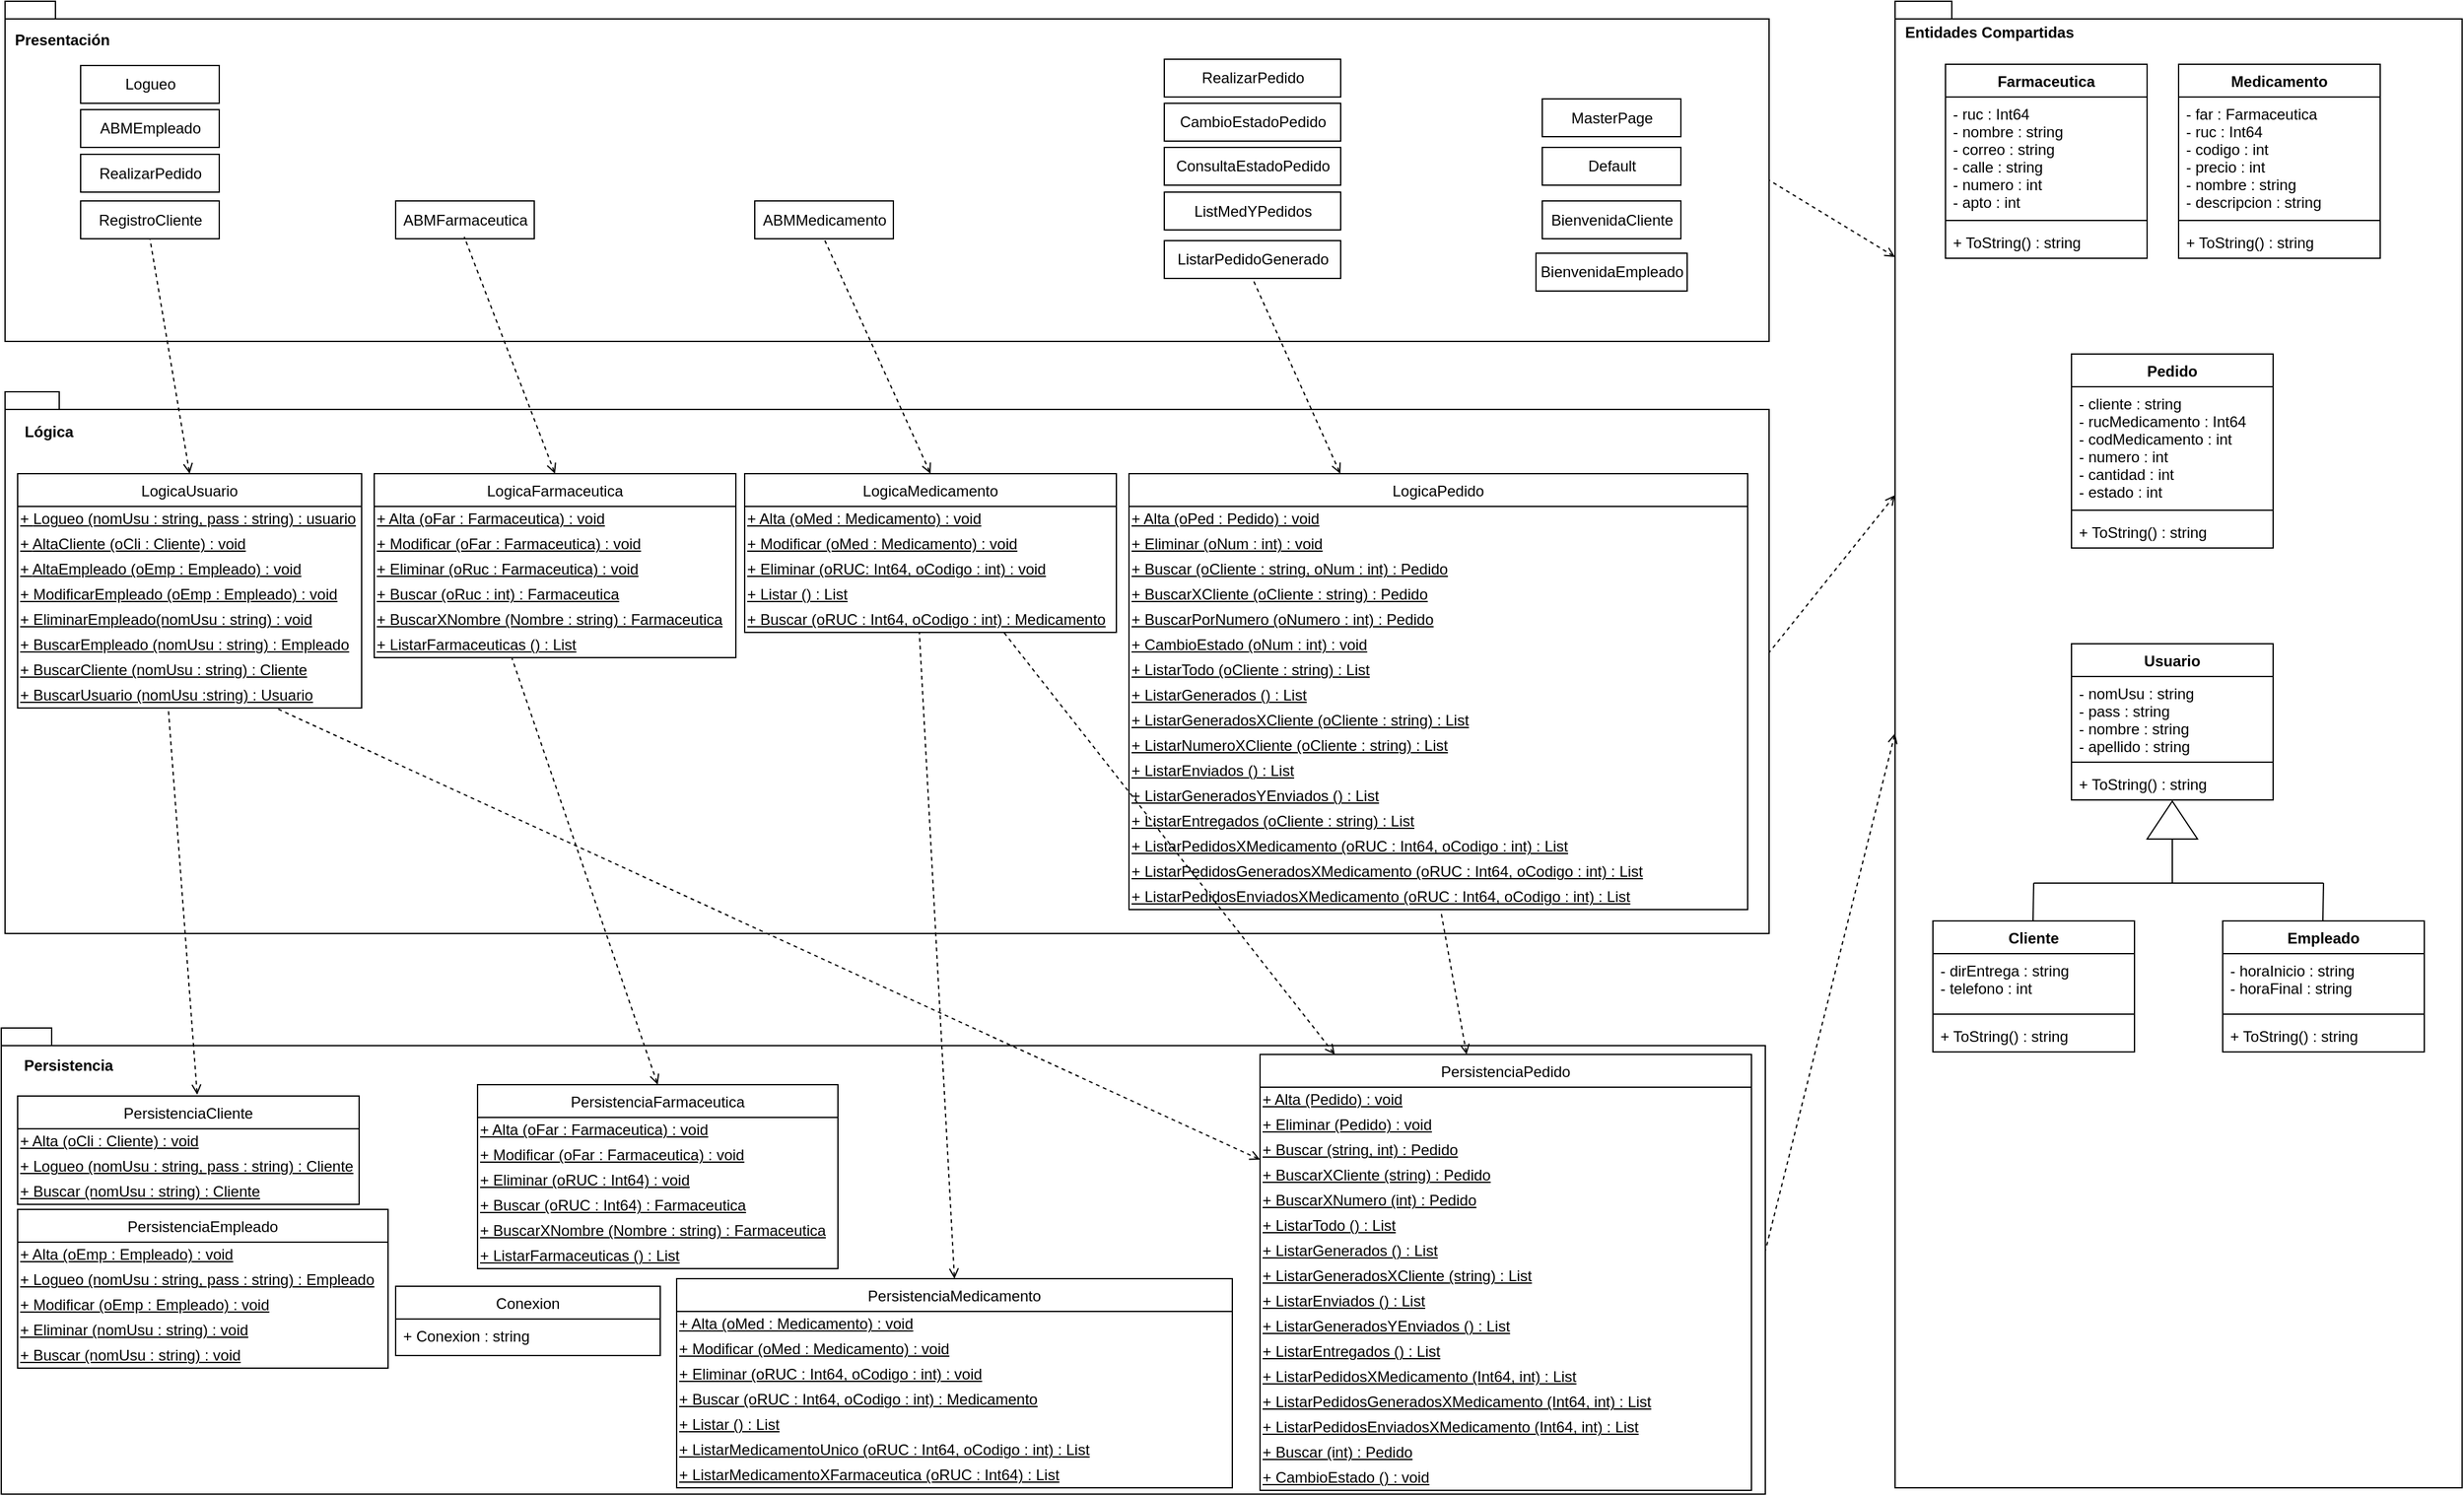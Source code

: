 <mxfile version="13.3.9" type="device"><diagram id="mXASsuXOVE4GkQhcTC8a" name="Page-1"><mxGraphModel dx="677" dy="404" grid="0" gridSize="10" guides="1" tooltips="1" connect="1" arrows="1" fold="1" page="0" pageScale="1" pageWidth="827" pageHeight="1169" math="0" shadow="0"><root><mxCell id="0"/><mxCell id="1" parent="0"/><object label="" id="qWixH5LPqhUefwAfFPhi-1"><mxCell style="shape=folder;fontStyle=1;spacingTop=10;tabWidth=40;tabHeight=14;tabPosition=left;html=1;" vertex="1" parent="1"><mxGeometry x="1843" y="360" width="450" height="1180" as="geometry"/></mxCell></object><mxCell id="qWixH5LPqhUefwAfFPhi-2" value="Farmaceutica" style="swimlane;fontStyle=1;align=center;verticalAlign=top;childLayout=stackLayout;horizontal=1;startSize=26;horizontalStack=0;resizeParent=1;resizeParentMax=0;resizeLast=0;collapsible=1;marginBottom=0;" vertex="1" parent="1"><mxGeometry x="1883" y="410" width="160" height="154" as="geometry"/></mxCell><mxCell id="qWixH5LPqhUefwAfFPhi-3" value="- ruc : Int64&#10;- nombre : string&#10;- correo : string&#10;- calle : string&#10;- numero : int&#10;- apto : int" style="text;strokeColor=none;fillColor=none;align=left;verticalAlign=top;spacingLeft=4;spacingRight=4;overflow=hidden;rotatable=0;points=[[0,0.5],[1,0.5]];portConstraint=eastwest;" vertex="1" parent="qWixH5LPqhUefwAfFPhi-2"><mxGeometry y="26" width="160" height="94" as="geometry"/></mxCell><mxCell id="qWixH5LPqhUefwAfFPhi-4" value="" style="line;strokeWidth=1;fillColor=none;align=left;verticalAlign=middle;spacingTop=-1;spacingLeft=3;spacingRight=3;rotatable=0;labelPosition=right;points=[];portConstraint=eastwest;" vertex="1" parent="qWixH5LPqhUefwAfFPhi-2"><mxGeometry y="120" width="160" height="8" as="geometry"/></mxCell><mxCell id="qWixH5LPqhUefwAfFPhi-5" value="+ ToString() : string" style="text;strokeColor=none;fillColor=none;align=left;verticalAlign=top;spacingLeft=4;spacingRight=4;overflow=hidden;rotatable=0;points=[[0,0.5],[1,0.5]];portConstraint=eastwest;" vertex="1" parent="qWixH5LPqhUefwAfFPhi-2"><mxGeometry y="128" width="160" height="26" as="geometry"/></mxCell><mxCell id="qWixH5LPqhUefwAfFPhi-6" value="Medicamento" style="swimlane;fontStyle=1;align=center;verticalAlign=top;childLayout=stackLayout;horizontal=1;startSize=26;horizontalStack=0;resizeParent=1;resizeParentMax=0;resizeLast=0;collapsible=1;marginBottom=0;" vertex="1" parent="1"><mxGeometry x="2068" y="410" width="160" height="154" as="geometry"/></mxCell><mxCell id="qWixH5LPqhUefwAfFPhi-7" value="- far : Farmaceutica&#10;- ruc : Int64&#10;- codigo : int&#10;- precio : int&#10;- nombre : string&#10;- descripcion : string" style="text;strokeColor=none;fillColor=none;align=left;verticalAlign=top;spacingLeft=4;spacingRight=4;overflow=hidden;rotatable=0;points=[[0,0.5],[1,0.5]];portConstraint=eastwest;" vertex="1" parent="qWixH5LPqhUefwAfFPhi-6"><mxGeometry y="26" width="160" height="94" as="geometry"/></mxCell><mxCell id="qWixH5LPqhUefwAfFPhi-8" value="" style="line;strokeWidth=1;fillColor=none;align=left;verticalAlign=middle;spacingTop=-1;spacingLeft=3;spacingRight=3;rotatable=0;labelPosition=right;points=[];portConstraint=eastwest;" vertex="1" parent="qWixH5LPqhUefwAfFPhi-6"><mxGeometry y="120" width="160" height="8" as="geometry"/></mxCell><mxCell id="qWixH5LPqhUefwAfFPhi-9" value="+ ToString() : string" style="text;strokeColor=none;fillColor=none;align=left;verticalAlign=top;spacingLeft=4;spacingRight=4;overflow=hidden;rotatable=0;points=[[0,0.5],[1,0.5]];portConstraint=eastwest;" vertex="1" parent="qWixH5LPqhUefwAfFPhi-6"><mxGeometry y="128" width="160" height="26" as="geometry"/></mxCell><mxCell id="qWixH5LPqhUefwAfFPhi-10" value="Pedido" style="swimlane;fontStyle=1;align=center;verticalAlign=top;childLayout=stackLayout;horizontal=1;startSize=26;horizontalStack=0;resizeParent=1;resizeParentMax=0;resizeLast=0;collapsible=1;marginBottom=0;" vertex="1" parent="1"><mxGeometry x="1983" y="640" width="160" height="154" as="geometry"/></mxCell><mxCell id="qWixH5LPqhUefwAfFPhi-11" value="- cliente : string&#10;- rucMedicamento : Int64&#10;- codMedicamento : int&#10;- numero : int&#10;- cantidad : int&#10;- estado : int" style="text;strokeColor=none;fillColor=none;align=left;verticalAlign=top;spacingLeft=4;spacingRight=4;overflow=hidden;rotatable=0;points=[[0,0.5],[1,0.5]];portConstraint=eastwest;" vertex="1" parent="qWixH5LPqhUefwAfFPhi-10"><mxGeometry y="26" width="160" height="94" as="geometry"/></mxCell><mxCell id="qWixH5LPqhUefwAfFPhi-12" value="" style="line;strokeWidth=1;fillColor=none;align=left;verticalAlign=middle;spacingTop=-1;spacingLeft=3;spacingRight=3;rotatable=0;labelPosition=right;points=[];portConstraint=eastwest;" vertex="1" parent="qWixH5LPqhUefwAfFPhi-10"><mxGeometry y="120" width="160" height="8" as="geometry"/></mxCell><mxCell id="qWixH5LPqhUefwAfFPhi-13" value="+ ToString() : string" style="text;strokeColor=none;fillColor=none;align=left;verticalAlign=top;spacingLeft=4;spacingRight=4;overflow=hidden;rotatable=0;points=[[0,0.5],[1,0.5]];portConstraint=eastwest;" vertex="1" parent="qWixH5LPqhUefwAfFPhi-10"><mxGeometry y="128" width="160" height="26" as="geometry"/></mxCell><mxCell id="qWixH5LPqhUefwAfFPhi-14" value="Usuario" style="swimlane;fontStyle=1;align=center;verticalAlign=top;childLayout=stackLayout;horizontal=1;startSize=26;horizontalStack=0;resizeParent=1;resizeParentMax=0;resizeLast=0;collapsible=1;marginBottom=0;" vertex="1" parent="1"><mxGeometry x="1983" y="870" width="160" height="124" as="geometry"/></mxCell><mxCell id="qWixH5LPqhUefwAfFPhi-15" value="- nomUsu : string&#10;- pass : string&#10;- nombre : string&#10;- apellido : string" style="text;strokeColor=none;fillColor=none;align=left;verticalAlign=top;spacingLeft=4;spacingRight=4;overflow=hidden;rotatable=0;points=[[0,0.5],[1,0.5]];portConstraint=eastwest;" vertex="1" parent="qWixH5LPqhUefwAfFPhi-14"><mxGeometry y="26" width="160" height="64" as="geometry"/></mxCell><mxCell id="qWixH5LPqhUefwAfFPhi-16" value="" style="line;strokeWidth=1;fillColor=none;align=left;verticalAlign=middle;spacingTop=-1;spacingLeft=3;spacingRight=3;rotatable=0;labelPosition=right;points=[];portConstraint=eastwest;" vertex="1" parent="qWixH5LPqhUefwAfFPhi-14"><mxGeometry y="90" width="160" height="8" as="geometry"/></mxCell><mxCell id="qWixH5LPqhUefwAfFPhi-17" value="+ ToString() : string" style="text;strokeColor=none;fillColor=none;align=left;verticalAlign=top;spacingLeft=4;spacingRight=4;overflow=hidden;rotatable=0;points=[[0,0.5],[1,0.5]];portConstraint=eastwest;" vertex="1" parent="qWixH5LPqhUefwAfFPhi-14"><mxGeometry y="98" width="160" height="26" as="geometry"/></mxCell><mxCell id="qWixH5LPqhUefwAfFPhi-18" value="Cliente" style="swimlane;fontStyle=1;align=center;verticalAlign=top;childLayout=stackLayout;horizontal=1;startSize=26;horizontalStack=0;resizeParent=1;resizeParentMax=0;resizeLast=0;collapsible=1;marginBottom=0;" vertex="1" parent="1"><mxGeometry x="1873" y="1090" width="160" height="104" as="geometry"/></mxCell><mxCell id="qWixH5LPqhUefwAfFPhi-19" value="- dirEntrega : string&#10;- telefono : int" style="text;strokeColor=none;fillColor=none;align=left;verticalAlign=top;spacingLeft=4;spacingRight=4;overflow=hidden;rotatable=0;points=[[0,0.5],[1,0.5]];portConstraint=eastwest;" vertex="1" parent="qWixH5LPqhUefwAfFPhi-18"><mxGeometry y="26" width="160" height="44" as="geometry"/></mxCell><mxCell id="qWixH5LPqhUefwAfFPhi-20" value="" style="line;strokeWidth=1;fillColor=none;align=left;verticalAlign=middle;spacingTop=-1;spacingLeft=3;spacingRight=3;rotatable=0;labelPosition=right;points=[];portConstraint=eastwest;" vertex="1" parent="qWixH5LPqhUefwAfFPhi-18"><mxGeometry y="70" width="160" height="8" as="geometry"/></mxCell><mxCell id="qWixH5LPqhUefwAfFPhi-21" value="+ ToString() : string" style="text;strokeColor=none;fillColor=none;align=left;verticalAlign=top;spacingLeft=4;spacingRight=4;overflow=hidden;rotatable=0;points=[[0,0.5],[1,0.5]];portConstraint=eastwest;" vertex="1" parent="qWixH5LPqhUefwAfFPhi-18"><mxGeometry y="78" width="160" height="26" as="geometry"/></mxCell><mxCell id="qWixH5LPqhUefwAfFPhi-22" value="Empleado" style="swimlane;fontStyle=1;align=center;verticalAlign=top;childLayout=stackLayout;horizontal=1;startSize=26;horizontalStack=0;resizeParent=1;resizeParentMax=0;resizeLast=0;collapsible=1;marginBottom=0;" vertex="1" parent="1"><mxGeometry x="2103" y="1090" width="160" height="104" as="geometry"/></mxCell><mxCell id="qWixH5LPqhUefwAfFPhi-23" value="- horaInicio : string&#10;- horaFinal : string" style="text;strokeColor=none;fillColor=none;align=left;verticalAlign=top;spacingLeft=4;spacingRight=4;overflow=hidden;rotatable=0;points=[[0,0.5],[1,0.5]];portConstraint=eastwest;" vertex="1" parent="qWixH5LPqhUefwAfFPhi-22"><mxGeometry y="26" width="160" height="44" as="geometry"/></mxCell><mxCell id="qWixH5LPqhUefwAfFPhi-24" value="" style="line;strokeWidth=1;fillColor=none;align=left;verticalAlign=middle;spacingTop=-1;spacingLeft=3;spacingRight=3;rotatable=0;labelPosition=right;points=[];portConstraint=eastwest;" vertex="1" parent="qWixH5LPqhUefwAfFPhi-22"><mxGeometry y="70" width="160" height="8" as="geometry"/></mxCell><mxCell id="qWixH5LPqhUefwAfFPhi-25" value="+ ToString() : string" style="text;strokeColor=none;fillColor=none;align=left;verticalAlign=top;spacingLeft=4;spacingRight=4;overflow=hidden;rotatable=0;points=[[0,0.5],[1,0.5]];portConstraint=eastwest;" vertex="1" parent="qWixH5LPqhUefwAfFPhi-22"><mxGeometry y="78" width="160" height="26" as="geometry"/></mxCell><mxCell id="qWixH5LPqhUefwAfFPhi-26" value="" style="triangle;whiteSpace=wrap;html=1;rotation=-90;" vertex="1" parent="1"><mxGeometry x="2048" y="990" width="30" height="40" as="geometry"/></mxCell><mxCell id="qWixH5LPqhUefwAfFPhi-27" value="" style="endArrow=none;html=1;" edge="1" parent="1"><mxGeometry width="50" height="50" relative="1" as="geometry"><mxPoint x="1952.5" y="1090" as="sourcePoint"/><mxPoint x="1953" y="1060" as="targetPoint"/></mxGeometry></mxCell><mxCell id="qWixH5LPqhUefwAfFPhi-28" value="" style="endArrow=none;html=1;" edge="1" parent="1"><mxGeometry width="50" height="50" relative="1" as="geometry"><mxPoint x="2182.5" y="1090" as="sourcePoint"/><mxPoint x="2183" y="1060" as="targetPoint"/></mxGeometry></mxCell><mxCell id="qWixH5LPqhUefwAfFPhi-29" value="" style="endArrow=none;html=1;entryX=0;entryY=0.5;entryDx=0;entryDy=0;" edge="1" parent="1" target="qWixH5LPqhUefwAfFPhi-26"><mxGeometry width="50" height="50" relative="1" as="geometry"><mxPoint x="2063" y="1060" as="sourcePoint"/><mxPoint x="2063.5" y="1030" as="targetPoint"/></mxGeometry></mxCell><mxCell id="qWixH5LPqhUefwAfFPhi-30" value="" style="endArrow=none;html=1;" edge="1" parent="1"><mxGeometry width="50" height="50" relative="1" as="geometry"><mxPoint x="1953" y="1060" as="sourcePoint"/><mxPoint x="2183" y="1060" as="targetPoint"/></mxGeometry></mxCell><object label="" id="qWixH5LPqhUefwAfFPhi-31"><mxCell style="shape=folder;fontStyle=1;spacingTop=10;tabWidth=40;tabHeight=14;tabPosition=left;html=1;" vertex="1" parent="1"><mxGeometry x="343" y="360" width="1400" height="270" as="geometry"/></mxCell></object><mxCell id="qWixH5LPqhUefwAfFPhi-32" value="Logueo" style="html=1;" vertex="1" parent="1"><mxGeometry x="403" y="411" width="110" height="30" as="geometry"/></mxCell><mxCell id="qWixH5LPqhUefwAfFPhi-33" value="RealizarPedido" style="html=1;" vertex="1" parent="1"><mxGeometry x="1263" y="406" width="140" height="30" as="geometry"/></mxCell><mxCell id="qWixH5LPqhUefwAfFPhi-34" value="ABMEmpleado" style="html=1;" vertex="1" parent="1"><mxGeometry x="403" y="446" width="110" height="30" as="geometry"/></mxCell><mxCell id="qWixH5LPqhUefwAfFPhi-35" value="ABMMedicamento" style="html=1;" vertex="1" parent="1"><mxGeometry x="938" y="518.5" width="110" height="30" as="geometry"/></mxCell><mxCell id="qWixH5LPqhUefwAfFPhi-36" value="RegistroCliente" style="html=1;" vertex="1" parent="1"><mxGeometry x="403" y="518.5" width="110" height="30" as="geometry"/></mxCell><object label="" id="qWixH5LPqhUefwAfFPhi-37"><mxCell style="shape=folder;fontStyle=5;spacingTop=10;tabWidth=40;tabHeight=14;tabPosition=left;html=1;" vertex="1" parent="1"><mxGeometry x="343" y="670" width="1400" height="430" as="geometry"/></mxCell></object><mxCell id="qWixH5LPqhUefwAfFPhi-38" value="LogicaUsuario" style="swimlane;fontStyle=0;childLayout=stackLayout;horizontal=1;startSize=26;fillColor=none;horizontalStack=0;resizeParent=1;resizeParentMax=0;resizeLast=0;collapsible=1;marginBottom=0;" vertex="1" parent="1"><mxGeometry x="353" y="735" width="273" height="186" as="geometry"/></mxCell><mxCell id="qWixH5LPqhUefwAfFPhi-90" value="+ &lt;span&gt;Logueo &lt;/span&gt;(nomUsu : string, pass : string) : usuario" style="text;html=1;strokeColor=none;fillColor=none;align=left;verticalAlign=middle;whiteSpace=wrap;rounded=0;fontStyle=4" vertex="1" parent="qWixH5LPqhUefwAfFPhi-38"><mxGeometry y="26" width="273" height="20" as="geometry"/></mxCell><mxCell id="qWixH5LPqhUefwAfFPhi-91" value="+ &lt;span&gt;AltaCliente &lt;/span&gt;(oCli : Cliente) : void" style="text;html=1;strokeColor=none;fillColor=none;align=left;verticalAlign=middle;whiteSpace=wrap;rounded=0;fontStyle=4" vertex="1" parent="qWixH5LPqhUefwAfFPhi-38"><mxGeometry y="46" width="273" height="20" as="geometry"/></mxCell><mxCell id="qWixH5LPqhUefwAfFPhi-92" value="+ &lt;span&gt;AltaEmpleado &lt;/span&gt;(oEmp : Empleado) : void" style="text;html=1;strokeColor=none;fillColor=none;align=left;verticalAlign=middle;whiteSpace=wrap;rounded=0;fontStyle=4" vertex="1" parent="qWixH5LPqhUefwAfFPhi-38"><mxGeometry y="66" width="273" height="20" as="geometry"/></mxCell><mxCell id="qWixH5LPqhUefwAfFPhi-97" value="+ ModificarEmpleado (oEmp : Empleado) : void" style="text;html=1;strokeColor=none;fillColor=none;align=left;verticalAlign=middle;whiteSpace=wrap;rounded=0;fontStyle=4" vertex="1" parent="qWixH5LPqhUefwAfFPhi-38"><mxGeometry y="86" width="273" height="20" as="geometry"/></mxCell><mxCell id="qWixH5LPqhUefwAfFPhi-98" value="+ EliminarEmpleado(nomUsu : string) : void" style="text;html=1;strokeColor=none;fillColor=none;align=left;verticalAlign=middle;whiteSpace=wrap;rounded=0;fontStyle=4" vertex="1" parent="qWixH5LPqhUefwAfFPhi-38"><mxGeometry y="106" width="273" height="20" as="geometry"/></mxCell><mxCell id="qWixH5LPqhUefwAfFPhi-99" value="+ BuscarEmpleado (nomUsu : string) : Empleado" style="text;html=1;strokeColor=none;fillColor=none;align=left;verticalAlign=middle;whiteSpace=wrap;rounded=0;fontStyle=4" vertex="1" parent="qWixH5LPqhUefwAfFPhi-38"><mxGeometry y="126" width="273" height="20" as="geometry"/></mxCell><mxCell id="qWixH5LPqhUefwAfFPhi-100" value="+ BuscarCliente (nomUsu : string) : Cliente" style="text;html=1;strokeColor=none;fillColor=none;align=left;verticalAlign=middle;whiteSpace=wrap;rounded=0;fontStyle=4" vertex="1" parent="qWixH5LPqhUefwAfFPhi-38"><mxGeometry y="146" width="273" height="20" as="geometry"/></mxCell><mxCell id="qWixH5LPqhUefwAfFPhi-101" value="+ BuscarUsuario (nomUsu :string) : Usuario" style="text;html=1;strokeColor=none;fillColor=none;align=left;verticalAlign=middle;whiteSpace=wrap;rounded=0;fontStyle=4" vertex="1" parent="qWixH5LPqhUefwAfFPhi-38"><mxGeometry y="166" width="273" height="20" as="geometry"/></mxCell><mxCell id="qWixH5LPqhUefwAfFPhi-52" value="LogicaFarmaceutica" style="swimlane;fontStyle=0;childLayout=stackLayout;horizontal=1;startSize=26;fillColor=none;horizontalStack=0;resizeParent=1;resizeParentMax=0;resizeLast=0;collapsible=1;marginBottom=0;" vertex="1" parent="1"><mxGeometry x="636" y="735" width="287" height="146" as="geometry"/></mxCell><mxCell id="qWixH5LPqhUefwAfFPhi-102" value="+ Alta (oFar : Farmaceutica) : void" style="text;html=1;strokeColor=none;fillColor=none;align=left;verticalAlign=middle;whiteSpace=wrap;rounded=0;fontStyle=4" vertex="1" parent="qWixH5LPqhUefwAfFPhi-52"><mxGeometry y="26" width="287" height="20" as="geometry"/></mxCell><mxCell id="qWixH5LPqhUefwAfFPhi-103" value="+ Modificar (oFar : Farmaceutica) : void" style="text;html=1;strokeColor=none;fillColor=none;align=left;verticalAlign=middle;whiteSpace=wrap;rounded=0;fontStyle=4" vertex="1" parent="qWixH5LPqhUefwAfFPhi-52"><mxGeometry y="46" width="287" height="20" as="geometry"/></mxCell><mxCell id="qWixH5LPqhUefwAfFPhi-104" value="+ Eliminar (oRuc : Farmaceutica) : void" style="text;html=1;strokeColor=none;fillColor=none;align=left;verticalAlign=middle;whiteSpace=wrap;rounded=0;fontStyle=4" vertex="1" parent="qWixH5LPqhUefwAfFPhi-52"><mxGeometry y="66" width="287" height="20" as="geometry"/></mxCell><mxCell id="qWixH5LPqhUefwAfFPhi-105" value="+ Buscar (oRuc : int) : Farmaceutica" style="text;html=1;strokeColor=none;fillColor=none;align=left;verticalAlign=middle;whiteSpace=wrap;rounded=0;fontStyle=4" vertex="1" parent="qWixH5LPqhUefwAfFPhi-52"><mxGeometry y="86" width="287" height="20" as="geometry"/></mxCell><mxCell id="qWixH5LPqhUefwAfFPhi-106" value="+ BuscarXNombre (Nombre : string) : Farmaceutica" style="text;html=1;strokeColor=none;fillColor=none;align=left;verticalAlign=middle;whiteSpace=wrap;rounded=0;fontStyle=4" vertex="1" parent="qWixH5LPqhUefwAfFPhi-52"><mxGeometry y="106" width="287" height="20" as="geometry"/></mxCell><mxCell id="qWixH5LPqhUefwAfFPhi-107" value="+ ListarFarmaceuticas () : List&lt;farmaceutica&gt;&lt;/farmaceutica&gt;" style="text;html=1;strokeColor=none;fillColor=none;align=left;verticalAlign=middle;whiteSpace=wrap;rounded=0;fontStyle=4" vertex="1" parent="qWixH5LPqhUefwAfFPhi-52"><mxGeometry y="126" width="287" height="20" as="geometry"/></mxCell><mxCell id="qWixH5LPqhUefwAfFPhi-58" value="LogicaMedicamento" style="swimlane;fontStyle=0;childLayout=stackLayout;horizontal=1;startSize=26;fillColor=none;horizontalStack=0;resizeParent=1;resizeParentMax=0;resizeLast=0;collapsible=1;marginBottom=0;" vertex="1" parent="1"><mxGeometry x="930" y="735" width="295" height="126" as="geometry"/></mxCell><mxCell id="qWixH5LPqhUefwAfFPhi-108" value="+ Alta (oMed : Medicamento) : void" style="text;html=1;strokeColor=none;fillColor=none;align=left;verticalAlign=middle;whiteSpace=wrap;rounded=0;fontStyle=4" vertex="1" parent="qWixH5LPqhUefwAfFPhi-58"><mxGeometry y="26" width="295" height="20" as="geometry"/></mxCell><mxCell id="qWixH5LPqhUefwAfFPhi-110" value="+ Modificar (oMed : Medicamento) : void" style="text;html=1;strokeColor=none;fillColor=none;align=left;verticalAlign=middle;whiteSpace=wrap;rounded=0;fontStyle=4" vertex="1" parent="qWixH5LPqhUefwAfFPhi-58"><mxGeometry y="46" width="295" height="20" as="geometry"/></mxCell><mxCell id="qWixH5LPqhUefwAfFPhi-111" value="+ Eliminar (oRUC: Int64, oCodigo : int) : void" style="text;html=1;strokeColor=none;fillColor=none;align=left;verticalAlign=middle;whiteSpace=wrap;rounded=0;fontStyle=4" vertex="1" parent="qWixH5LPqhUefwAfFPhi-58"><mxGeometry y="66" width="295" height="20" as="geometry"/></mxCell><mxCell id="qWixH5LPqhUefwAfFPhi-112" value="+ Listar () : List&lt;medicamento&gt;&lt;/medicamento&gt;" style="text;html=1;strokeColor=none;fillColor=none;align=left;verticalAlign=middle;whiteSpace=wrap;rounded=0;fontStyle=4" vertex="1" parent="qWixH5LPqhUefwAfFPhi-58"><mxGeometry y="86" width="295" height="20" as="geometry"/></mxCell><mxCell id="qWixH5LPqhUefwAfFPhi-113" value="+ Buscar (oRUC : Int64, oCodigo : int) : Medicamento" style="text;html=1;strokeColor=none;fillColor=none;align=left;verticalAlign=middle;whiteSpace=wrap;rounded=0;fontStyle=4" vertex="1" parent="qWixH5LPqhUefwAfFPhi-58"><mxGeometry y="106" width="295" height="20" as="geometry"/></mxCell><mxCell id="qWixH5LPqhUefwAfFPhi-67" value="LogicaPedido" style="swimlane;fontStyle=0;childLayout=stackLayout;horizontal=1;startSize=26;fillColor=none;horizontalStack=0;resizeParent=1;resizeParentMax=0;resizeLast=0;collapsible=1;marginBottom=0;" vertex="1" parent="1"><mxGeometry x="1235" y="735" width="491" height="346" as="geometry"/></mxCell><mxCell id="qWixH5LPqhUefwAfFPhi-114" value="+ Alta (oPed : Pedido) : void" style="text;html=1;strokeColor=none;fillColor=none;align=left;verticalAlign=middle;whiteSpace=wrap;rounded=0;fontStyle=4" vertex="1" parent="qWixH5LPqhUefwAfFPhi-67"><mxGeometry y="26" width="491" height="20" as="geometry"/></mxCell><mxCell id="qWixH5LPqhUefwAfFPhi-115" value="+ Eliminar (oNum : int) : void" style="text;html=1;strokeColor=none;fillColor=none;align=left;verticalAlign=middle;whiteSpace=wrap;rounded=0;fontStyle=4" vertex="1" parent="qWixH5LPqhUefwAfFPhi-67"><mxGeometry y="46" width="491" height="20" as="geometry"/></mxCell><mxCell id="qWixH5LPqhUefwAfFPhi-116" value="+ Buscar (oCliente : string, oNum : int) : Pedido" style="text;html=1;strokeColor=none;fillColor=none;align=left;verticalAlign=middle;whiteSpace=wrap;rounded=0;fontStyle=4" vertex="1" parent="qWixH5LPqhUefwAfFPhi-67"><mxGeometry y="66" width="491" height="20" as="geometry"/></mxCell><mxCell id="qWixH5LPqhUefwAfFPhi-117" value="+ BuscarXCliente (oCliente : string) : Pedido" style="text;html=1;strokeColor=none;fillColor=none;align=left;verticalAlign=middle;whiteSpace=wrap;rounded=0;fontStyle=4" vertex="1" parent="qWixH5LPqhUefwAfFPhi-67"><mxGeometry y="86" width="491" height="20" as="geometry"/></mxCell><mxCell id="qWixH5LPqhUefwAfFPhi-118" value="+ BuscarPorNumero (oNumero : int) : Pedido" style="text;html=1;strokeColor=none;fillColor=none;align=left;verticalAlign=middle;whiteSpace=wrap;rounded=0;fontStyle=4" vertex="1" parent="qWixH5LPqhUefwAfFPhi-67"><mxGeometry y="106" width="491" height="20" as="geometry"/></mxCell><mxCell id="qWixH5LPqhUefwAfFPhi-119" value="+ CambioEstado (oNum : int) : void" style="text;html=1;strokeColor=none;fillColor=none;align=left;verticalAlign=middle;whiteSpace=wrap;rounded=0;fontStyle=4" vertex="1" parent="qWixH5LPqhUefwAfFPhi-67"><mxGeometry y="126" width="491" height="20" as="geometry"/></mxCell><mxCell id="qWixH5LPqhUefwAfFPhi-120" value="+ ListarTodo (oCliente : string) : List&lt;pedido&gt;&lt;/pedido&gt;" style="text;html=1;strokeColor=none;fillColor=none;align=left;verticalAlign=middle;whiteSpace=wrap;rounded=0;fontStyle=4" vertex="1" parent="qWixH5LPqhUefwAfFPhi-67"><mxGeometry y="146" width="491" height="20" as="geometry"/></mxCell><mxCell id="qWixH5LPqhUefwAfFPhi-121" value="+ ListarGenerados () : List&lt;pedido&gt;&lt;/pedido&gt;" style="text;html=1;strokeColor=none;fillColor=none;align=left;verticalAlign=middle;whiteSpace=wrap;rounded=0;fontStyle=4" vertex="1" parent="qWixH5LPqhUefwAfFPhi-67"><mxGeometry y="166" width="491" height="20" as="geometry"/></mxCell><mxCell id="qWixH5LPqhUefwAfFPhi-122" value="+ ListarGeneradosXCliente (oCliente : string) : List&lt;pedido&gt;&lt;/pedido&gt;" style="text;html=1;strokeColor=none;fillColor=none;align=left;verticalAlign=middle;whiteSpace=wrap;rounded=0;fontStyle=4" vertex="1" parent="qWixH5LPqhUefwAfFPhi-67"><mxGeometry y="186" width="491" height="20" as="geometry"/></mxCell><mxCell id="qWixH5LPqhUefwAfFPhi-123" value="+ ListarNumeroXCliente (oCliente : string) : List&lt;string&gt;&lt;/string&gt;" style="text;html=1;strokeColor=none;fillColor=none;align=left;verticalAlign=middle;whiteSpace=wrap;rounded=0;fontStyle=4" vertex="1" parent="qWixH5LPqhUefwAfFPhi-67"><mxGeometry y="206" width="491" height="20" as="geometry"/></mxCell><mxCell id="qWixH5LPqhUefwAfFPhi-124" value="+ ListarEnviados () : List&lt;pedido&gt;&lt;/pedido&gt;" style="text;html=1;strokeColor=none;fillColor=none;align=left;verticalAlign=middle;whiteSpace=wrap;rounded=0;fontStyle=4" vertex="1" parent="qWixH5LPqhUefwAfFPhi-67"><mxGeometry y="226" width="491" height="20" as="geometry"/></mxCell><mxCell id="qWixH5LPqhUefwAfFPhi-125" value="+ ListarGeneradosYEnviados () : List&lt;pedido&gt;&lt;/pedido&gt;" style="text;html=1;strokeColor=none;fillColor=none;align=left;verticalAlign=middle;whiteSpace=wrap;rounded=0;fontStyle=4" vertex="1" parent="qWixH5LPqhUefwAfFPhi-67"><mxGeometry y="246" width="491" height="20" as="geometry"/></mxCell><mxCell id="qWixH5LPqhUefwAfFPhi-126" value="+ ListarEntregados (oCliente : string) : List&lt;pedido&gt;&lt;/pedido&gt;" style="text;html=1;strokeColor=none;fillColor=none;align=left;verticalAlign=middle;whiteSpace=wrap;rounded=0;fontStyle=4" vertex="1" parent="qWixH5LPqhUefwAfFPhi-67"><mxGeometry y="266" width="491" height="20" as="geometry"/></mxCell><mxCell id="qWixH5LPqhUefwAfFPhi-127" value="+ ListarPedidosXMedicamento (oRUC : Int64, oCodigo : int) : List&lt;pedido&gt;&lt;/pedido&gt;" style="text;html=1;strokeColor=none;fillColor=none;align=left;verticalAlign=middle;whiteSpace=wrap;rounded=0;fontStyle=4" vertex="1" parent="qWixH5LPqhUefwAfFPhi-67"><mxGeometry y="286" width="491" height="20" as="geometry"/></mxCell><mxCell id="qWixH5LPqhUefwAfFPhi-128" value="+ ListarPedidosGeneradosXMedicamento (oRUC : Int64, oCodigo : int) : List&lt;pedido&gt;&lt;/pedido&gt;" style="text;html=1;strokeColor=none;fillColor=none;align=left;verticalAlign=middle;whiteSpace=wrap;rounded=0;fontStyle=4" vertex="1" parent="qWixH5LPqhUefwAfFPhi-67"><mxGeometry y="306" width="491" height="20" as="geometry"/></mxCell><mxCell id="qWixH5LPqhUefwAfFPhi-129" value="+ ListarPedidosEnviadosXMedicamento (oRUC : Int64, oCodigo : int) : List&lt;pedido&gt;&lt;/pedido&gt;" style="text;html=1;strokeColor=none;fillColor=none;align=left;verticalAlign=middle;whiteSpace=wrap;rounded=0;fontStyle=4" vertex="1" parent="qWixH5LPqhUefwAfFPhi-67"><mxGeometry y="326" width="491" height="20" as="geometry"/></mxCell><object label="" id="qWixH5LPqhUefwAfFPhi-40"><mxCell style="shape=folder;fontStyle=1;spacingTop=10;tabWidth=40;tabHeight=14;tabPosition=left;html=1;" vertex="1" parent="1"><mxGeometry x="340" y="1175" width="1400" height="370" as="geometry"/></mxCell></object><mxCell id="qWixH5LPqhUefwAfFPhi-49" value="" style="endArrow=none;dashed=1;html=1;entryX=0.5;entryY=1;entryDx=0;entryDy=0;exitX=0.5;exitY=0;exitDx=0;exitDy=0;startArrow=open;startFill=0;" edge="1" parent="1" source="qWixH5LPqhUefwAfFPhi-38" target="qWixH5LPqhUefwAfFPhi-36"><mxGeometry width="50" height="50" relative="1" as="geometry"><mxPoint x="343" y="1440" as="sourcePoint"/><mxPoint x="393" y="1390" as="targetPoint"/></mxGeometry></mxCell><mxCell id="qWixH5LPqhUefwAfFPhi-50" value="" style="endArrow=none;dashed=1;html=1;exitX=0.5;exitY=0;exitDx=0;exitDy=0;startArrow=open;startFill=0;entryX=0.438;entryY=1.014;entryDx=0;entryDy=0;entryPerimeter=0;" edge="1" parent="1" target="qWixH5LPqhUefwAfFPhi-101"><mxGeometry width="50" height="50" relative="1" as="geometry"><mxPoint x="495.5" y="1228" as="sourcePoint"/><mxPoint x="455" y="896" as="targetPoint"/></mxGeometry></mxCell><mxCell id="qWixH5LPqhUefwAfFPhi-51" value="ABMFarmaceutica" style="html=1;" vertex="1" parent="1"><mxGeometry x="653" y="518.5" width="110" height="30" as="geometry"/></mxCell><mxCell id="qWixH5LPqhUefwAfFPhi-56" value="" style="endArrow=none;dashed=1;html=1;exitX=0.5;exitY=0;exitDx=0;exitDy=0;startArrow=open;startFill=0;entryX=0.381;entryY=1.029;entryDx=0;entryDy=0;entryPerimeter=0;" edge="1" parent="1" source="qWixH5LPqhUefwAfFPhi-54" target="qWixH5LPqhUefwAfFPhi-107"><mxGeometry width="50" height="50" relative="1" as="geometry"><mxPoint x="696" y="1037" as="sourcePoint"/><mxPoint x="693" y="875" as="targetPoint"/></mxGeometry></mxCell><mxCell id="qWixH5LPqhUefwAfFPhi-57" value="" style="endArrow=none;dashed=1;html=1;entryX=0.495;entryY=0.95;entryDx=0;entryDy=0;exitX=0.5;exitY=0;exitDx=0;exitDy=0;startArrow=open;startFill=0;entryPerimeter=0;" edge="1" parent="1" source="qWixH5LPqhUefwAfFPhi-52" target="qWixH5LPqhUefwAfFPhi-51"><mxGeometry width="50" height="50" relative="1" as="geometry"><mxPoint x="677.5" y="667.5" as="sourcePoint"/><mxPoint x="677.5" y="481" as="targetPoint"/></mxGeometry></mxCell><mxCell id="qWixH5LPqhUefwAfFPhi-60" value="" style="endArrow=none;dashed=1;html=1;exitX=0.5;exitY=0;exitDx=0;exitDy=0;startArrow=open;startFill=0;entryX=0.5;entryY=1;entryDx=0;entryDy=0;" edge="1" parent="1" source="qWixH5LPqhUefwAfFPhi-58" target="qWixH5LPqhUefwAfFPhi-35"><mxGeometry width="50" height="50" relative="1" as="geometry"><mxPoint x="703" y="745" as="sourcePoint"/><mxPoint x="687.45" y="480" as="targetPoint"/></mxGeometry></mxCell><mxCell id="qWixH5LPqhUefwAfFPhi-63" value="" style="endArrow=none;dashed=1;html=1;exitX=0.5;exitY=0;exitDx=0;exitDy=0;startArrow=open;startFill=0;entryX=0.47;entryY=1.029;entryDx=0;entryDy=0;entryPerimeter=0;" edge="1" parent="1" source="qWixH5LPqhUefwAfFPhi-61" target="qWixH5LPqhUefwAfFPhi-113"><mxGeometry width="50" height="50" relative="1" as="geometry"><mxPoint x="703" y="1069" as="sourcePoint"/><mxPoint x="1113" y="897.964" as="targetPoint"/></mxGeometry></mxCell><mxCell id="qWixH5LPqhUefwAfFPhi-64" value="CambioEstadoPedido" style="html=1;" vertex="1" parent="1"><mxGeometry x="1263" y="441" width="140" height="30" as="geometry"/></mxCell><mxCell id="qWixH5LPqhUefwAfFPhi-65" value="ConsultaEstadoPedido" style="html=1;" vertex="1" parent="1"><mxGeometry x="1263" y="476" width="140" height="30" as="geometry"/></mxCell><mxCell id="qWixH5LPqhUefwAfFPhi-66" value="ListarPedidoGenerado" style="html=1;" vertex="1" parent="1"><mxGeometry x="1263" y="550" width="140" height="30" as="geometry"/></mxCell><mxCell id="qWixH5LPqhUefwAfFPhi-69" value="" style="endArrow=none;dashed=1;html=1;startArrow=open;startFill=0;entryX=0.5;entryY=1;entryDx=0;entryDy=0;" edge="1" parent="1" source="qWixH5LPqhUefwAfFPhi-67" target="qWixH5LPqhUefwAfFPhi-66"><mxGeometry width="50" height="50" relative="1" as="geometry"><mxPoint x="1003" y="745" as="sourcePoint"/><mxPoint x="953" y="481.5" as="targetPoint"/></mxGeometry></mxCell><mxCell id="qWixH5LPqhUefwAfFPhi-70" value="" style="endArrow=none;dashed=1;html=1;startArrow=open;startFill=0;" edge="1" parent="1" source="qWixH5LPqhUefwAfFPhi-84" target="qWixH5LPqhUefwAfFPhi-129"><mxGeometry width="50" height="50" relative="1" as="geometry"><mxPoint x="1008" y="1239" as="sourcePoint"/><mxPoint x="1480.5" y="1018.948" as="targetPoint"/></mxGeometry></mxCell><mxCell id="qWixH5LPqhUefwAfFPhi-71" value="MasterPage" style="html=1;" vertex="1" parent="1"><mxGeometry x="1563" y="437.5" width="110" height="30" as="geometry"/></mxCell><mxCell id="qWixH5LPqhUefwAfFPhi-72" value="Default" style="html=1;" vertex="1" parent="1"><mxGeometry x="1563" y="476" width="110" height="30" as="geometry"/></mxCell><mxCell id="qWixH5LPqhUefwAfFPhi-73" value="BienvenidaCliente" style="html=1;" vertex="1" parent="1"><mxGeometry x="1563" y="518.5" width="110" height="30" as="geometry"/></mxCell><mxCell id="qWixH5LPqhUefwAfFPhi-74" value="BienvenidaEmpleado" style="html=1;" vertex="1" parent="1"><mxGeometry x="1558" y="560" width="120" height="30" as="geometry"/></mxCell><mxCell id="qWixH5LPqhUefwAfFPhi-75" value="ListMedYPedidos" style="html=1;" vertex="1" parent="1"><mxGeometry x="1263" y="511.5" width="140" height="30" as="geometry"/></mxCell><mxCell id="qWixH5LPqhUefwAfFPhi-76" value="RealizarPedido" style="html=1;" vertex="1" parent="1"><mxGeometry x="403" y="481.5" width="110" height="30" as="geometry"/></mxCell><mxCell id="qWixH5LPqhUefwAfFPhi-77" value="" style="endArrow=none;dashed=1;html=1;startArrow=open;startFill=0;entryX=0;entryY=0;entryDx=1400;entryDy=177;entryPerimeter=0;exitX=0;exitY=0;exitDx=0;exitDy=581;exitPerimeter=0;" edge="1" parent="1" source="qWixH5LPqhUefwAfFPhi-1" target="qWixH5LPqhUefwAfFPhi-40"><mxGeometry width="50" height="50" relative="1" as="geometry"><mxPoint x="1979.747" y="1571" as="sourcePoint"/><mxPoint x="1983" y="1328.896" as="targetPoint"/></mxGeometry></mxCell><mxCell id="qWixH5LPqhUefwAfFPhi-78" value="" style="endArrow=none;dashed=1;html=1;startArrow=open;startFill=0;entryX=0;entryY=0;entryDx=1400;entryDy=207;entryPerimeter=0;exitX=0;exitY=0;exitDx=0;exitDy=392;exitPerimeter=0;" edge="1" parent="1" source="qWixH5LPqhUefwAfFPhi-1" target="qWixH5LPqhUefwAfFPhi-37"><mxGeometry width="50" height="50" relative="1" as="geometry"><mxPoint x="1893" y="1029" as="sourcePoint"/><mxPoint x="1793" y="1465" as="targetPoint"/></mxGeometry></mxCell><mxCell id="qWixH5LPqhUefwAfFPhi-79" value="" style="endArrow=none;dashed=1;html=1;startArrow=open;startFill=0;entryX=0;entryY=0;entryDx=1400;entryDy=142;entryPerimeter=0;exitX=0;exitY=0;exitDx=0;exitDy=203;exitPerimeter=0;" edge="1" parent="1" source="qWixH5LPqhUefwAfFPhi-1" target="qWixH5LPqhUefwAfFPhi-31"><mxGeometry width="50" height="50" relative="1" as="geometry"><mxPoint x="1853" y="762" as="sourcePoint"/><mxPoint x="1753" y="917" as="targetPoint"/></mxGeometry></mxCell><mxCell id="qWixH5LPqhUefwAfFPhi-80" value="Entidades Compartidas" style="text;html=1;strokeColor=none;fillColor=none;align=center;verticalAlign=middle;whiteSpace=wrap;rounded=0;fontStyle=1;fontSize=12;" vertex="1" parent="1"><mxGeometry x="1843" y="370" width="150" height="30" as="geometry"/></mxCell><mxCell id="qWixH5LPqhUefwAfFPhi-81" value="Presentación" style="text;html=1;strokeColor=none;fillColor=none;align=center;verticalAlign=middle;whiteSpace=wrap;rounded=0;fontStyle=1;fontSize=12;" vertex="1" parent="1"><mxGeometry x="344" y="376" width="89" height="30" as="geometry"/></mxCell><mxCell id="qWixH5LPqhUefwAfFPhi-82" value="Lógica" style="text;html=1;strokeColor=none;fillColor=none;align=center;verticalAlign=middle;whiteSpace=wrap;rounded=0;fontStyle=1;fontSize=12;" vertex="1" parent="1"><mxGeometry x="343" y="687" width="70" height="30" as="geometry"/></mxCell><mxCell id="qWixH5LPqhUefwAfFPhi-83" value="Persistencia" style="text;html=1;strokeColor=none;fillColor=none;align=center;verticalAlign=middle;whiteSpace=wrap;rounded=0;fontStyle=1;fontSize=12;" vertex="1" parent="1"><mxGeometry x="344" y="1190" width="99" height="30" as="geometry"/></mxCell><mxCell id="qWixH5LPqhUefwAfFPhi-43" value="PersistenciaCliente" style="swimlane;fontStyle=0;childLayout=stackLayout;horizontal=1;startSize=26;fillColor=none;horizontalStack=0;resizeParent=1;resizeParentMax=0;resizeLast=0;collapsible=1;marginBottom=0;" vertex="1" parent="1"><mxGeometry x="353" y="1229" width="271" height="86" as="geometry"/></mxCell><mxCell id="qWixH5LPqhUefwAfFPhi-135" value="+ Alta (oCli : Cliente) : void" style="text;html=1;strokeColor=none;fillColor=none;align=left;verticalAlign=middle;whiteSpace=wrap;rounded=0;fontStyle=4" vertex="1" parent="qWixH5LPqhUefwAfFPhi-43"><mxGeometry y="26" width="271" height="20" as="geometry"/></mxCell><mxCell id="qWixH5LPqhUefwAfFPhi-136" value="+ Logueo (nomUsu : string, pass : string) : Cliente" style="text;html=1;strokeColor=none;fillColor=none;align=left;verticalAlign=middle;whiteSpace=wrap;rounded=0;fontStyle=4" vertex="1" parent="qWixH5LPqhUefwAfFPhi-43"><mxGeometry y="46" width="271" height="20" as="geometry"/></mxCell><mxCell id="qWixH5LPqhUefwAfFPhi-137" value="+ Buscar (nomUsu : string) : Cliente" style="text;html=1;strokeColor=none;fillColor=none;align=left;verticalAlign=middle;whiteSpace=wrap;rounded=0;fontStyle=4" vertex="1" parent="qWixH5LPqhUefwAfFPhi-43"><mxGeometry y="66" width="271" height="20" as="geometry"/></mxCell><mxCell id="qWixH5LPqhUefwAfFPhi-47" value="PersistenciaEmpleado" style="swimlane;fontStyle=0;childLayout=stackLayout;horizontal=1;startSize=26;fillColor=none;horizontalStack=0;resizeParent=1;resizeParentMax=0;resizeLast=0;collapsible=1;marginBottom=0;" vertex="1" parent="1"><mxGeometry x="353" y="1319" width="294" height="126" as="geometry"/></mxCell><mxCell id="qWixH5LPqhUefwAfFPhi-138" value="+ Alta (oEmp : Empleado) : void" style="text;html=1;strokeColor=none;fillColor=none;align=left;verticalAlign=middle;whiteSpace=wrap;rounded=0;fontStyle=4" vertex="1" parent="qWixH5LPqhUefwAfFPhi-47"><mxGeometry y="26" width="294" height="20" as="geometry"/></mxCell><mxCell id="qWixH5LPqhUefwAfFPhi-139" value="+ Logueo (nomUsu : string, pass : string) : Empleado" style="text;html=1;strokeColor=none;fillColor=none;align=left;verticalAlign=middle;whiteSpace=wrap;rounded=0;fontStyle=4" vertex="1" parent="qWixH5LPqhUefwAfFPhi-47"><mxGeometry y="46" width="294" height="20" as="geometry"/></mxCell><mxCell id="qWixH5LPqhUefwAfFPhi-140" value="+ Modificar (oEmp : Empleado) : void" style="text;html=1;strokeColor=none;fillColor=none;align=left;verticalAlign=middle;whiteSpace=wrap;rounded=0;fontStyle=4" vertex="1" parent="qWixH5LPqhUefwAfFPhi-47"><mxGeometry y="66" width="294" height="20" as="geometry"/></mxCell><mxCell id="qWixH5LPqhUefwAfFPhi-141" value="+ Eliminar (nomUsu : string) : void" style="text;html=1;strokeColor=none;fillColor=none;align=left;verticalAlign=middle;whiteSpace=wrap;rounded=0;fontStyle=4" vertex="1" parent="qWixH5LPqhUefwAfFPhi-47"><mxGeometry y="86" width="294" height="20" as="geometry"/></mxCell><mxCell id="qWixH5LPqhUefwAfFPhi-142" value="+ Buscar (nomUsu : string) : void" style="text;html=1;strokeColor=none;fillColor=none;align=left;verticalAlign=middle;whiteSpace=wrap;rounded=0;fontStyle=4" vertex="1" parent="qWixH5LPqhUefwAfFPhi-47"><mxGeometry y="106" width="294" height="20" as="geometry"/></mxCell><mxCell id="qWixH5LPqhUefwAfFPhi-45" value="Conexion" style="swimlane;fontStyle=0;childLayout=stackLayout;horizontal=1;startSize=26;fillColor=none;horizontalStack=0;resizeParent=1;resizeParentMax=0;resizeLast=0;collapsible=1;marginBottom=0;" vertex="1" parent="1"><mxGeometry x="653" y="1380" width="210" height="55" as="geometry"/></mxCell><mxCell id="qWixH5LPqhUefwAfFPhi-46" value="+ Conexion : string" style="text;strokeColor=none;fillColor=none;align=left;verticalAlign=top;spacingLeft=4;spacingRight=4;overflow=hidden;rotatable=0;points=[[0,0.5],[1,0.5]];portConstraint=eastwest;" vertex="1" parent="qWixH5LPqhUefwAfFPhi-45"><mxGeometry y="26" width="210" height="29" as="geometry"/></mxCell><mxCell id="qWixH5LPqhUefwAfFPhi-54" value="PersistenciaFarmaceutica" style="swimlane;fontStyle=0;childLayout=stackLayout;horizontal=1;startSize=26;fillColor=none;horizontalStack=0;resizeParent=1;resizeParentMax=0;resizeLast=0;collapsible=1;marginBottom=0;" vertex="1" parent="1"><mxGeometry x="718" y="1220" width="286" height="146" as="geometry"/></mxCell><mxCell id="qWixH5LPqhUefwAfFPhi-143" value="+ Alta (oFar : Farmaceutica) : void" style="text;html=1;strokeColor=none;fillColor=none;align=left;verticalAlign=middle;whiteSpace=wrap;rounded=0;fontStyle=4" vertex="1" parent="qWixH5LPqhUefwAfFPhi-54"><mxGeometry y="26" width="286" height="20" as="geometry"/></mxCell><mxCell id="qWixH5LPqhUefwAfFPhi-144" value="+ Modificar (oFar : Farmaceutica) : void" style="text;html=1;strokeColor=none;fillColor=none;align=left;verticalAlign=middle;whiteSpace=wrap;rounded=0;fontStyle=4" vertex="1" parent="qWixH5LPqhUefwAfFPhi-54"><mxGeometry y="46" width="286" height="20" as="geometry"/></mxCell><mxCell id="qWixH5LPqhUefwAfFPhi-145" value="+ Eliminar (oRUC : Int64) : void" style="text;html=1;strokeColor=none;fillColor=none;align=left;verticalAlign=middle;whiteSpace=wrap;rounded=0;fontStyle=4" vertex="1" parent="qWixH5LPqhUefwAfFPhi-54"><mxGeometry y="66" width="286" height="20" as="geometry"/></mxCell><mxCell id="qWixH5LPqhUefwAfFPhi-146" value="+ Buscar (oRUC : Int64) : Farmaceutica" style="text;html=1;strokeColor=none;fillColor=none;align=left;verticalAlign=middle;whiteSpace=wrap;rounded=0;fontStyle=4" vertex="1" parent="qWixH5LPqhUefwAfFPhi-54"><mxGeometry y="86" width="286" height="20" as="geometry"/></mxCell><mxCell id="qWixH5LPqhUefwAfFPhi-147" value="+ BuscarXNombre (Nombre : string) : Farmaceutica" style="text;html=1;strokeColor=none;fillColor=none;align=left;verticalAlign=middle;whiteSpace=wrap;rounded=0;fontStyle=4" vertex="1" parent="qWixH5LPqhUefwAfFPhi-54"><mxGeometry y="106" width="286" height="20" as="geometry"/></mxCell><mxCell id="qWixH5LPqhUefwAfFPhi-148" value="+ ListarFarmaceuticas () : List&lt;string&gt;&lt;/string&gt;" style="text;html=1;strokeColor=none;fillColor=none;align=left;verticalAlign=middle;whiteSpace=wrap;rounded=0;fontStyle=4" vertex="1" parent="qWixH5LPqhUefwAfFPhi-54"><mxGeometry y="126" width="286" height="20" as="geometry"/></mxCell><mxCell id="qWixH5LPqhUefwAfFPhi-61" value="PersistenciaMedicamento" style="swimlane;fontStyle=0;childLayout=stackLayout;horizontal=1;startSize=26;fillColor=none;horizontalStack=0;resizeParent=1;resizeParentMax=0;resizeLast=0;collapsible=1;marginBottom=0;" vertex="1" parent="1"><mxGeometry x="876" y="1374" width="441" height="166" as="geometry"/></mxCell><mxCell id="qWixH5LPqhUefwAfFPhi-149" value="+ Alta (oMed : Medicamento) : void" style="text;html=1;strokeColor=none;fillColor=none;align=left;verticalAlign=middle;whiteSpace=wrap;rounded=0;fontStyle=4" vertex="1" parent="qWixH5LPqhUefwAfFPhi-61"><mxGeometry y="26" width="441" height="20" as="geometry"/></mxCell><mxCell id="qWixH5LPqhUefwAfFPhi-150" value="+ Modificar (oMed : Medicamento) : void" style="text;html=1;strokeColor=none;fillColor=none;align=left;verticalAlign=middle;whiteSpace=wrap;rounded=0;fontStyle=4" vertex="1" parent="qWixH5LPqhUefwAfFPhi-61"><mxGeometry y="46" width="441" height="20" as="geometry"/></mxCell><mxCell id="qWixH5LPqhUefwAfFPhi-151" value="+ Eliminar (oRUC : Int64, oCodigo : int) : void" style="text;html=1;strokeColor=none;fillColor=none;align=left;verticalAlign=middle;whiteSpace=wrap;rounded=0;fontStyle=4" vertex="1" parent="qWixH5LPqhUefwAfFPhi-61"><mxGeometry y="66" width="441" height="20" as="geometry"/></mxCell><mxCell id="qWixH5LPqhUefwAfFPhi-152" value="+ Buscar (oRUC : Int64, oCodigo : int) : Medicamento" style="text;html=1;strokeColor=none;fillColor=none;align=left;verticalAlign=middle;whiteSpace=wrap;rounded=0;fontStyle=4" vertex="1" parent="qWixH5LPqhUefwAfFPhi-61"><mxGeometry y="86" width="441" height="20" as="geometry"/></mxCell><mxCell id="qWixH5LPqhUefwAfFPhi-153" value="+ Listar () : List&lt;medicamento&gt;&lt;/medicamento&gt;" style="text;html=1;strokeColor=none;fillColor=none;align=left;verticalAlign=middle;whiteSpace=wrap;rounded=0;fontStyle=4" vertex="1" parent="qWixH5LPqhUefwAfFPhi-61"><mxGeometry y="106" width="441" height="20" as="geometry"/></mxCell><mxCell id="qWixH5LPqhUefwAfFPhi-154" value="+ ListarMedicamentoUnico (oRUC : Int64, oCodigo : int) : List&lt;medicamento&gt;&lt;/medicamento&gt;" style="text;html=1;strokeColor=none;fillColor=none;align=left;verticalAlign=middle;whiteSpace=wrap;rounded=0;fontStyle=4" vertex="1" parent="qWixH5LPqhUefwAfFPhi-61"><mxGeometry y="126" width="441" height="20" as="geometry"/></mxCell><mxCell id="qWixH5LPqhUefwAfFPhi-155" value="+ ListarMedicamentoXFarmaceutica (oRUC : Int64) : List&lt;medicamento&gt;&lt;/medicamento&gt;" style="text;html=1;strokeColor=none;fillColor=none;align=left;verticalAlign=middle;whiteSpace=wrap;rounded=0;fontStyle=4" vertex="1" parent="qWixH5LPqhUefwAfFPhi-61"><mxGeometry y="146" width="441" height="20" as="geometry"/></mxCell><mxCell id="qWixH5LPqhUefwAfFPhi-84" value="PersistenciaPedido" style="swimlane;fontStyle=0;childLayout=stackLayout;horizontal=1;startSize=26;fillColor=none;horizontalStack=0;resizeParent=1;resizeParentMax=0;resizeLast=0;collapsible=1;marginBottom=0;" vertex="1" parent="1"><mxGeometry x="1339" y="1196" width="390" height="346" as="geometry"/></mxCell><mxCell id="qWixH5LPqhUefwAfFPhi-156" value="+ Alta (Pedido) : void" style="text;html=1;strokeColor=none;fillColor=none;align=left;verticalAlign=middle;whiteSpace=wrap;rounded=0;fontStyle=4" vertex="1" parent="qWixH5LPqhUefwAfFPhi-84"><mxGeometry y="26" width="390" height="20" as="geometry"/></mxCell><mxCell id="qWixH5LPqhUefwAfFPhi-157" value="+ Eliminar (Pedido) : void" style="text;html=1;strokeColor=none;fillColor=none;align=left;verticalAlign=middle;whiteSpace=wrap;rounded=0;fontStyle=4" vertex="1" parent="qWixH5LPqhUefwAfFPhi-84"><mxGeometry y="46" width="390" height="20" as="geometry"/></mxCell><mxCell id="qWixH5LPqhUefwAfFPhi-158" value="+ Buscar (string, int) : Pedido" style="text;html=1;strokeColor=none;fillColor=none;align=left;verticalAlign=middle;whiteSpace=wrap;rounded=0;fontStyle=4" vertex="1" parent="qWixH5LPqhUefwAfFPhi-84"><mxGeometry y="66" width="390" height="20" as="geometry"/></mxCell><mxCell id="qWixH5LPqhUefwAfFPhi-159" value="+ BuscarXCliente (string) : Pedido" style="text;html=1;strokeColor=none;fillColor=none;align=left;verticalAlign=middle;whiteSpace=wrap;rounded=0;fontStyle=4" vertex="1" parent="qWixH5LPqhUefwAfFPhi-84"><mxGeometry y="86" width="390" height="20" as="geometry"/></mxCell><mxCell id="qWixH5LPqhUefwAfFPhi-160" value="+ BuscarXNumero (int) : Pedido" style="text;html=1;strokeColor=none;fillColor=none;align=left;verticalAlign=middle;whiteSpace=wrap;rounded=0;fontStyle=4" vertex="1" parent="qWixH5LPqhUefwAfFPhi-84"><mxGeometry y="106" width="390" height="20" as="geometry"/></mxCell><mxCell id="qWixH5LPqhUefwAfFPhi-161" value="+ ListarTodo () : List&lt;pedido&gt;&lt;/pedido&gt;" style="text;html=1;strokeColor=none;fillColor=none;align=left;verticalAlign=middle;whiteSpace=wrap;rounded=0;fontStyle=4" vertex="1" parent="qWixH5LPqhUefwAfFPhi-84"><mxGeometry y="126" width="390" height="20" as="geometry"/></mxCell><mxCell id="qWixH5LPqhUefwAfFPhi-162" value="+ ListarGenerados () : List&lt;pedido&gt;&lt;/pedido&gt;" style="text;html=1;strokeColor=none;fillColor=none;align=left;verticalAlign=middle;whiteSpace=wrap;rounded=0;fontStyle=4" vertex="1" parent="qWixH5LPqhUefwAfFPhi-84"><mxGeometry y="146" width="390" height="20" as="geometry"/></mxCell><mxCell id="qWixH5LPqhUefwAfFPhi-163" value="+ ListarGeneradosXCliente (string) : List&lt;pedido&gt;&lt;/pedido&gt;" style="text;html=1;strokeColor=none;fillColor=none;align=left;verticalAlign=middle;whiteSpace=wrap;rounded=0;fontStyle=4" vertex="1" parent="qWixH5LPqhUefwAfFPhi-84"><mxGeometry y="166" width="390" height="20" as="geometry"/></mxCell><mxCell id="qWixH5LPqhUefwAfFPhi-164" value="+ ListarEnviados () : List&lt;pedido&gt;&lt;/pedido&gt;" style="text;html=1;strokeColor=none;fillColor=none;align=left;verticalAlign=middle;whiteSpace=wrap;rounded=0;fontStyle=4" vertex="1" parent="qWixH5LPqhUefwAfFPhi-84"><mxGeometry y="186" width="390" height="20" as="geometry"/></mxCell><mxCell id="qWixH5LPqhUefwAfFPhi-165" value="+ ListarGeneradosYEnviados () : List&lt;pedido&gt;&lt;/pedido&gt;" style="text;html=1;strokeColor=none;fillColor=none;align=left;verticalAlign=middle;whiteSpace=wrap;rounded=0;fontStyle=4" vertex="1" parent="qWixH5LPqhUefwAfFPhi-84"><mxGeometry y="206" width="390" height="20" as="geometry"/></mxCell><mxCell id="qWixH5LPqhUefwAfFPhi-166" value="+ ListarEntregados () : List&lt;pedido&gt;&lt;/pedido&gt;" style="text;html=1;strokeColor=none;fillColor=none;align=left;verticalAlign=middle;whiteSpace=wrap;rounded=0;fontStyle=4" vertex="1" parent="qWixH5LPqhUefwAfFPhi-84"><mxGeometry y="226" width="390" height="20" as="geometry"/></mxCell><mxCell id="qWixH5LPqhUefwAfFPhi-167" value="+ ListarPedidosXMedicamento (Int64, int) : List&lt;pedido&gt;&lt;/pedido&gt;" style="text;html=1;strokeColor=none;fillColor=none;align=left;verticalAlign=middle;whiteSpace=wrap;rounded=0;fontStyle=4" vertex="1" parent="qWixH5LPqhUefwAfFPhi-84"><mxGeometry y="246" width="390" height="20" as="geometry"/></mxCell><mxCell id="qWixH5LPqhUefwAfFPhi-168" value="+ ListarPedidosGeneradosXMedicamento (Int64, int) : List&lt;pedido&gt;&lt;/pedido&gt;" style="text;html=1;strokeColor=none;fillColor=none;align=left;verticalAlign=middle;whiteSpace=wrap;rounded=0;fontStyle=4" vertex="1" parent="qWixH5LPqhUefwAfFPhi-84"><mxGeometry y="266" width="390" height="20" as="geometry"/></mxCell><mxCell id="qWixH5LPqhUefwAfFPhi-169" value="+ ListarPedidosEnviadosXMedicamento (Int64, int) : List&lt;pedido&gt;&lt;/pedido&gt;" style="text;html=1;strokeColor=none;fillColor=none;align=left;verticalAlign=middle;whiteSpace=wrap;rounded=0;fontStyle=4" vertex="1" parent="qWixH5LPqhUefwAfFPhi-84"><mxGeometry y="286" width="390" height="20" as="geometry"/></mxCell><mxCell id="qWixH5LPqhUefwAfFPhi-170" value="+ Buscar (int) : Pedido" style="text;html=1;strokeColor=none;fillColor=none;align=left;verticalAlign=middle;whiteSpace=wrap;rounded=0;fontStyle=4" vertex="1" parent="qWixH5LPqhUefwAfFPhi-84"><mxGeometry y="306" width="390" height="20" as="geometry"/></mxCell><mxCell id="qWixH5LPqhUefwAfFPhi-171" value="+ CambioEstado () : void" style="text;html=1;strokeColor=none;fillColor=none;align=left;verticalAlign=middle;whiteSpace=wrap;rounded=0;fontStyle=4" vertex="1" parent="qWixH5LPqhUefwAfFPhi-84"><mxGeometry y="326" width="390" height="20" as="geometry"/></mxCell><mxCell id="qWixH5LPqhUefwAfFPhi-172" value="" style="endArrow=none;dashed=1;html=1;startArrow=open;startFill=0;entryX=0.697;entryY=0.995;entryDx=0;entryDy=0;entryPerimeter=0;" edge="1" parent="1" source="qWixH5LPqhUefwAfFPhi-84" target="qWixH5LPqhUefwAfFPhi-113"><mxGeometry width="50" height="50" relative="1" as="geometry"><mxPoint x="1130.641" y="978" as="sourcePoint"/><mxPoint x="1109.995" y="863" as="targetPoint"/></mxGeometry></mxCell><mxCell id="qWixH5LPqhUefwAfFPhi-174" value="" style="endArrow=none;dashed=1;html=1;startArrow=open;startFill=0;entryX=0.75;entryY=1;entryDx=0;entryDy=0;" edge="1" parent="1" source="qWixH5LPqhUefwAfFPhi-84" target="qWixH5LPqhUefwAfFPhi-101"><mxGeometry width="50" height="50" relative="1" as="geometry"><mxPoint x="1408.356" y="1206" as="sourcePoint"/><mxPoint x="1145.615" y="870.9" as="targetPoint"/></mxGeometry></mxCell></root></mxGraphModel></diagram></mxfile>